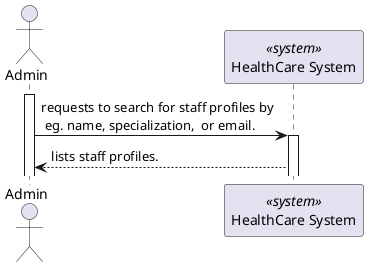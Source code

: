 @startuml

actor Admin as "Admin"
participant SYS as "HealthCare System" <<system>>

activate Admin 

Admin -> SYS : requests to search for staff profiles by \n eg. name, specialization,  or email.

activate SYS 

SYS --> Admin : lists staff profiles.


@enduml